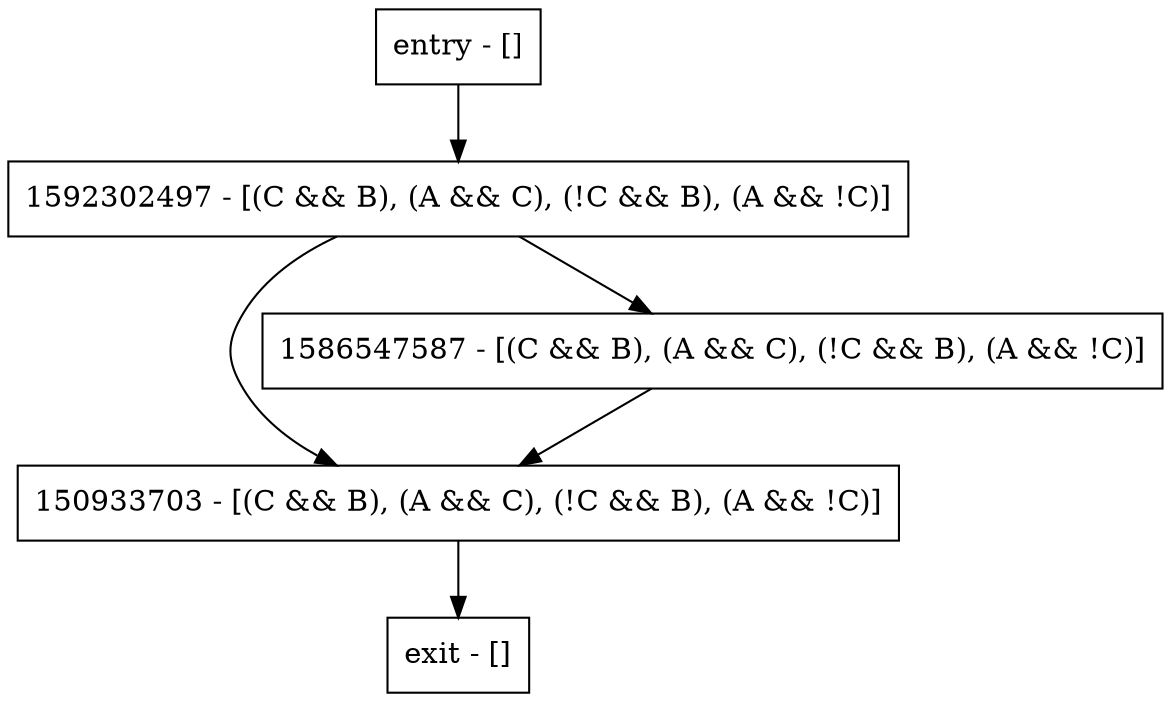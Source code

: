 digraph foo {
node [shape=record];
150933703 [label="150933703 - [(C && B), (A && C), (!C && B), (A && !C)]"];
entry [label="entry - []"];
exit [label="exit - []"];
1592302497 [label="1592302497 - [(C && B), (A && C), (!C && B), (A && !C)]"];
1586547587 [label="1586547587 - [(C && B), (A && C), (!C && B), (A && !C)]"];
entry;
exit;
150933703 -> exit;
entry -> 1592302497;
1592302497 -> 150933703;
1592302497 -> 1586547587;
1586547587 -> 150933703;
}
